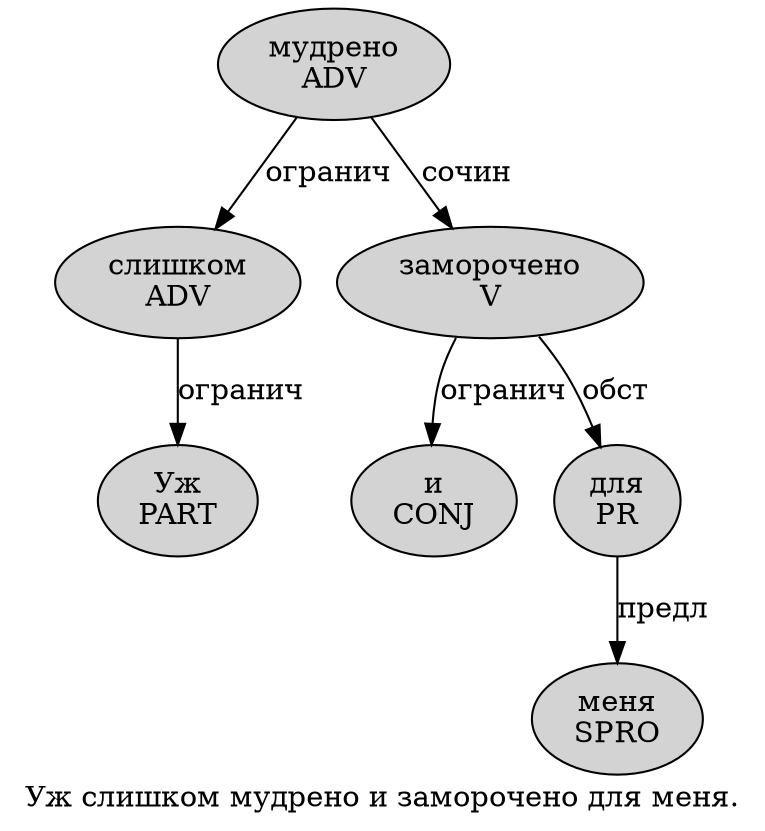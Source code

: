digraph SENTENCE_4019 {
	graph [label="Уж слишком мудрено и заморочено для меня."]
	node [style=filled]
		0 [label="Уж
PART" color="" fillcolor=lightgray penwidth=1 shape=ellipse]
		1 [label="слишком
ADV" color="" fillcolor=lightgray penwidth=1 shape=ellipse]
		2 [label="мудрено
ADV" color="" fillcolor=lightgray penwidth=1 shape=ellipse]
		3 [label="и
CONJ" color="" fillcolor=lightgray penwidth=1 shape=ellipse]
		4 [label="заморочено
V" color="" fillcolor=lightgray penwidth=1 shape=ellipse]
		5 [label="для
PR" color="" fillcolor=lightgray penwidth=1 shape=ellipse]
		6 [label="меня
SPRO" color="" fillcolor=lightgray penwidth=1 shape=ellipse]
			5 -> 6 [label="предл"]
			1 -> 0 [label="огранич"]
			2 -> 1 [label="огранич"]
			2 -> 4 [label="сочин"]
			4 -> 3 [label="огранич"]
			4 -> 5 [label="обст"]
}